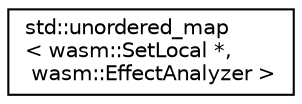digraph "Graphical Class Hierarchy"
{
  edge [fontname="Helvetica",fontsize="10",labelfontname="Helvetica",labelfontsize="10"];
  node [fontname="Helvetica",fontsize="10",shape=record];
  rankdir="LR";
  Node0 [label="std::unordered_map\l\< wasm::SetLocal *,\l wasm::EffectAnalyzer \>",height=0.2,width=0.4,color="black", fillcolor="white", style="filled",URL="$classstd_1_1unordered__map.html"];
}
